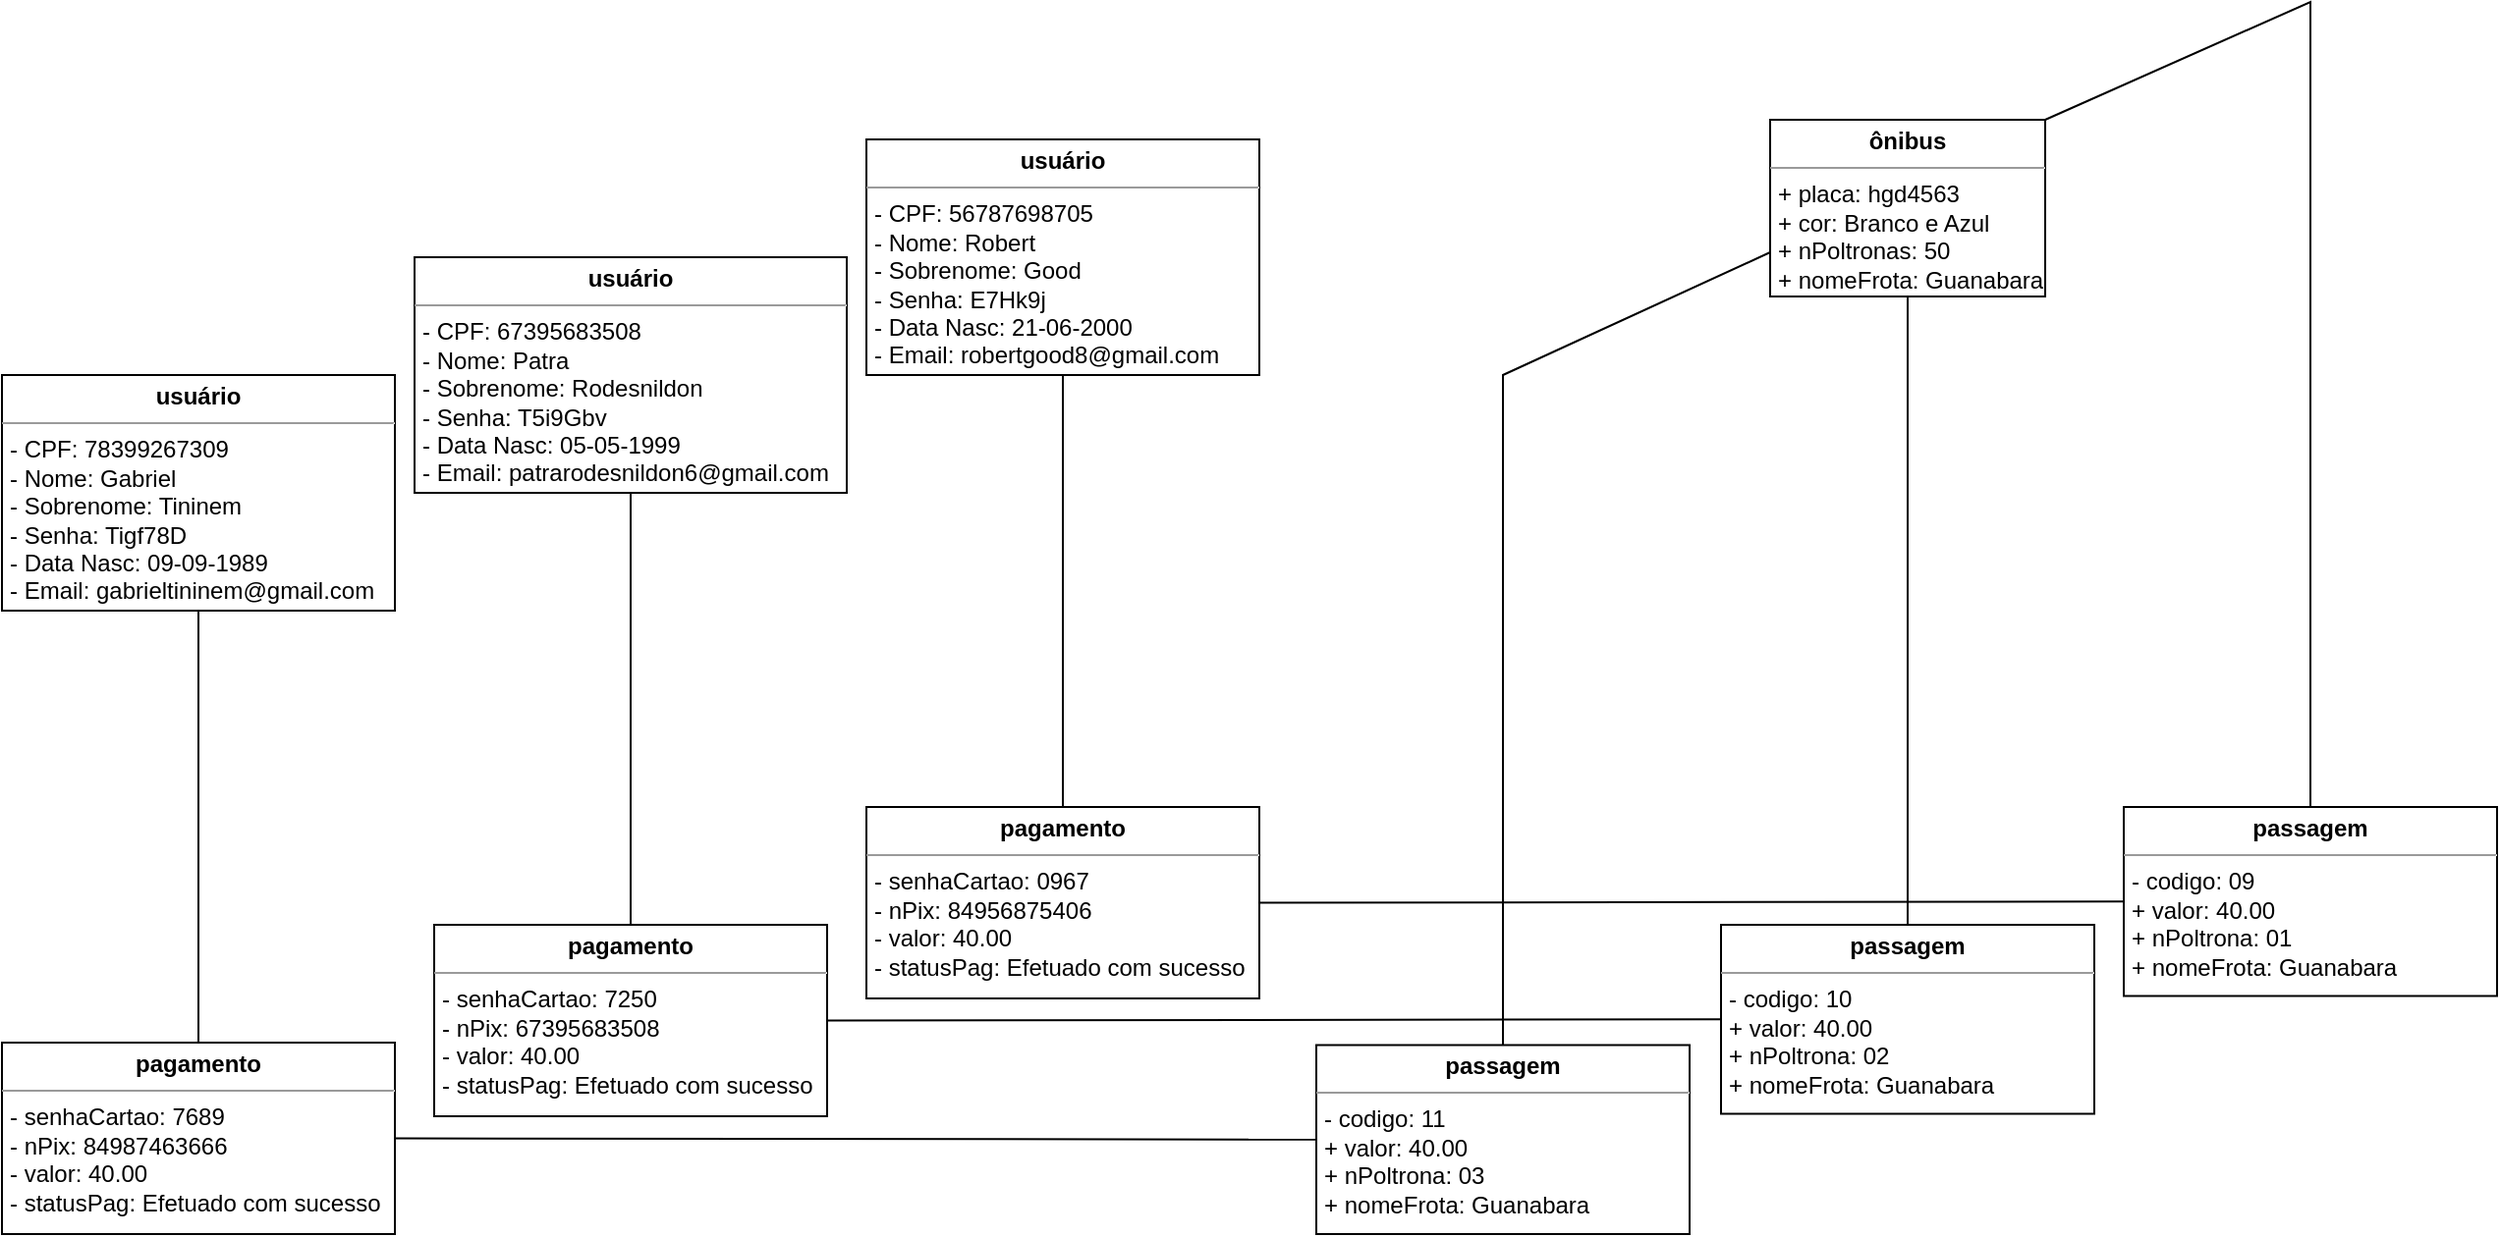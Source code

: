 <mxfile version="22.1.21" type="device">
  <diagram name="Página-1" id="3RKF1JjzjNHgDTig0lS7">
    <mxGraphModel dx="2547" dy="1865" grid="1" gridSize="10" guides="1" tooltips="1" connect="1" arrows="1" fold="1" page="1" pageScale="1" pageWidth="827" pageHeight="1169" math="0" shadow="0">
      <root>
        <mxCell id="0" />
        <mxCell id="1" parent="0" />
        <mxCell id="cj4zX5uemasjm0aPKkVh-31" value="&lt;p style=&quot;margin:0px;margin-top:4px;text-align:center;&quot;&gt;&lt;b&gt;usuário&lt;/b&gt;&lt;/p&gt;&lt;hr size=&quot;1&quot;&gt;&lt;p style=&quot;margin:0px;margin-left:4px;&quot;&gt;- CPF: 56787698705&lt;/p&gt;&lt;p style=&quot;margin:0px;margin-left:4px;&quot;&gt;- Nome: Robert&lt;br&gt;- Sobrenome: Good&lt;/p&gt;&lt;p style=&quot;margin:0px;margin-left:4px;&quot;&gt;- Senha: E7Hk9j&lt;/p&gt;&lt;p style=&quot;margin:0px;margin-left:4px;&quot;&gt;- Data Nasc: 21-06-2000&lt;/p&gt;&lt;p style=&quot;margin:0px;margin-left:4px;&quot;&gt;- Email: robertgood8@gmail.com&lt;/p&gt;&lt;p style=&quot;margin:0px;margin-left:4px;&quot;&gt;&lt;br&gt;&lt;/p&gt;" style="verticalAlign=top;align=left;overflow=fill;fontSize=12;fontFamily=Helvetica;html=1;whiteSpace=wrap;" parent="1" vertex="1">
          <mxGeometry x="90" y="60" width="200" height="120" as="geometry" />
        </mxCell>
        <mxCell id="cj4zX5uemasjm0aPKkVh-35" value="&lt;p style=&quot;margin:0px;margin-top:4px;text-align:center;&quot;&gt;&lt;b&gt;pagamento&lt;/b&gt;&lt;/p&gt;&lt;hr size=&quot;1&quot;&gt;&lt;p style=&quot;margin:0px;margin-left:4px;&quot;&gt;&lt;span style=&quot;background-color: initial;&quot;&gt;- senhaCartao: 0967&lt;/span&gt;&lt;br&gt;&lt;/p&gt;&lt;p style=&quot;margin:0px;margin-left:4px;&quot;&gt;- nPix: 84956875406&lt;/p&gt;&lt;p style=&quot;margin:0px;margin-left:4px;&quot;&gt;- valor: 40.00&lt;/p&gt;&lt;p style=&quot;margin:0px;margin-left:4px;&quot;&gt;- statusPag: Efetuado com sucesso&lt;/p&gt;" style="verticalAlign=top;align=left;overflow=fill;fontSize=12;fontFamily=Helvetica;html=1;whiteSpace=wrap;" parent="1" vertex="1">
          <mxGeometry x="90" y="400" width="200" height="97.5" as="geometry" />
        </mxCell>
        <mxCell id="cj4zX5uemasjm0aPKkVh-38" value="&lt;p style=&quot;margin:0px;margin-top:4px;text-align:center;&quot;&gt;&lt;b&gt;passagem&lt;/b&gt;&lt;/p&gt;&lt;hr size=&quot;1&quot;&gt;&lt;p style=&quot;margin:0px;margin-left:4px;&quot;&gt;- codigo: 09&lt;/p&gt;&lt;p style=&quot;margin:0px;margin-left:4px;&quot;&gt;+ valor: 40.00&lt;/p&gt;&lt;p style=&quot;margin:0px;margin-left:4px;&quot;&gt;+ nPoltrona: 01&lt;/p&gt;&lt;p style=&quot;margin:0px;margin-left:4px;&quot;&gt;+ nomeFrota: Guanabara&lt;/p&gt;" style="verticalAlign=top;align=left;overflow=fill;fontSize=12;fontFamily=Helvetica;html=1;whiteSpace=wrap;" parent="1" vertex="1">
          <mxGeometry x="730" y="400" width="190" height="96.25" as="geometry" />
        </mxCell>
        <mxCell id="cj4zX5uemasjm0aPKkVh-45" value="&lt;p style=&quot;margin:0px;margin-top:4px;text-align:center;&quot;&gt;&lt;b&gt;ônibus&lt;/b&gt;&lt;/p&gt;&lt;hr size=&quot;1&quot;&gt;&lt;p style=&quot;margin:0px;margin-left:4px;&quot;&gt;+ placa: hgd4563&lt;/p&gt;&lt;p style=&quot;margin:0px;margin-left:4px;&quot;&gt;+ cor: Branco e Azul&lt;/p&gt;&lt;p style=&quot;margin:0px;margin-left:4px;&quot;&gt;+ nPoltronas: 50&lt;/p&gt;&lt;p style=&quot;margin:0px;margin-left:4px;&quot;&gt;+ nomeFrota: Guanabara&lt;/p&gt;&lt;p style=&quot;margin:0px;margin-left:4px;&quot;&gt;&lt;br&gt;&lt;/p&gt;" style="verticalAlign=top;align=left;overflow=fill;fontSize=12;fontFamily=Helvetica;html=1;whiteSpace=wrap;" parent="1" vertex="1">
          <mxGeometry x="550" y="50" width="140" height="90" as="geometry" />
        </mxCell>
        <mxCell id="mKkUqDpSaKYzt-jenYP3-1" value="" style="endArrow=none;html=1;rounded=0;entryX=0.5;entryY=1;entryDx=0;entryDy=0;exitX=0.5;exitY=0;exitDx=0;exitDy=0;" edge="1" parent="1" source="cj4zX5uemasjm0aPKkVh-35" target="cj4zX5uemasjm0aPKkVh-31">
          <mxGeometry width="50" height="50" relative="1" as="geometry">
            <mxPoint x="410" y="330" as="sourcePoint" />
            <mxPoint x="460" y="280" as="targetPoint" />
          </mxGeometry>
        </mxCell>
        <mxCell id="mKkUqDpSaKYzt-jenYP3-2" value="" style="endArrow=none;html=1;rounded=0;exitX=1;exitY=0.5;exitDx=0;exitDy=0;entryX=0;entryY=0.5;entryDx=0;entryDy=0;" edge="1" parent="1" source="cj4zX5uemasjm0aPKkVh-35" target="cj4zX5uemasjm0aPKkVh-38">
          <mxGeometry width="50" height="50" relative="1" as="geometry">
            <mxPoint x="410" y="330" as="sourcePoint" />
            <mxPoint x="460" y="280" as="targetPoint" />
          </mxGeometry>
        </mxCell>
        <mxCell id="mKkUqDpSaKYzt-jenYP3-3" value="" style="endArrow=none;html=1;rounded=0;exitX=1;exitY=0;exitDx=0;exitDy=0;entryX=0.5;entryY=0;entryDx=0;entryDy=0;" edge="1" parent="1" source="cj4zX5uemasjm0aPKkVh-45" target="cj4zX5uemasjm0aPKkVh-38">
          <mxGeometry width="50" height="50" relative="1" as="geometry">
            <mxPoint x="330" y="389" as="sourcePoint" />
            <mxPoint x="460" y="388" as="targetPoint" />
            <Array as="points">
              <mxPoint x="825" y="-10" />
            </Array>
          </mxGeometry>
        </mxCell>
        <mxCell id="mKkUqDpSaKYzt-jenYP3-4" value="&lt;p style=&quot;margin:0px;margin-top:4px;text-align:center;&quot;&gt;&lt;b&gt;usuário&lt;/b&gt;&lt;/p&gt;&lt;hr size=&quot;1&quot;&gt;&lt;p style=&quot;margin:0px;margin-left:4px;&quot;&gt;- CPF: 67395683508&lt;/p&gt;&lt;p style=&quot;margin:0px;margin-left:4px;&quot;&gt;- Nome: Patra&lt;br&gt;- Sobrenome: Rodesnildon&lt;/p&gt;&lt;p style=&quot;margin:0px;margin-left:4px;&quot;&gt;- Senha: T5i9Gbv&lt;/p&gt;&lt;p style=&quot;margin:0px;margin-left:4px;&quot;&gt;- Data Nasc: 05-05-1999&lt;/p&gt;&lt;p style=&quot;margin:0px;margin-left:4px;&quot;&gt;- Email: patrarodesnildon6@gmail.com&lt;/p&gt;&lt;p style=&quot;margin:0px;margin-left:4px;&quot;&gt;&lt;br&gt;&lt;/p&gt;" style="verticalAlign=top;align=left;overflow=fill;fontSize=12;fontFamily=Helvetica;html=1;whiteSpace=wrap;" vertex="1" parent="1">
          <mxGeometry x="-140" y="120" width="220" height="120" as="geometry" />
        </mxCell>
        <mxCell id="mKkUqDpSaKYzt-jenYP3-6" value="&lt;p style=&quot;margin:0px;margin-top:4px;text-align:center;&quot;&gt;&lt;b&gt;pagamento&lt;/b&gt;&lt;/p&gt;&lt;hr size=&quot;1&quot;&gt;&lt;p style=&quot;margin:0px;margin-left:4px;&quot;&gt;&lt;span style=&quot;background-color: initial;&quot;&gt;- senhaCartao: 7250&lt;/span&gt;&lt;br&gt;&lt;/p&gt;&lt;p style=&quot;margin:0px;margin-left:4px;&quot;&gt;- nPix: 67395683508&lt;/p&gt;&lt;p style=&quot;margin:0px;margin-left:4px;&quot;&gt;- valor: 40.00&lt;/p&gt;&lt;p style=&quot;margin:0px;margin-left:4px;&quot;&gt;- statusPag: Efetuado com sucesso&lt;/p&gt;" style="verticalAlign=top;align=left;overflow=fill;fontSize=12;fontFamily=Helvetica;html=1;whiteSpace=wrap;" vertex="1" parent="1">
          <mxGeometry x="-130" y="460" width="200" height="97.5" as="geometry" />
        </mxCell>
        <mxCell id="mKkUqDpSaKYzt-jenYP3-7" value="" style="endArrow=none;html=1;rounded=0;entryX=0.5;entryY=1;entryDx=0;entryDy=0;exitX=0.5;exitY=0;exitDx=0;exitDy=0;" edge="1" parent="1" source="mKkUqDpSaKYzt-jenYP3-6" target="mKkUqDpSaKYzt-jenYP3-4">
          <mxGeometry width="50" height="50" relative="1" as="geometry">
            <mxPoint x="200" y="410" as="sourcePoint" />
            <mxPoint x="200" y="190" as="targetPoint" />
          </mxGeometry>
        </mxCell>
        <mxCell id="mKkUqDpSaKYzt-jenYP3-8" value="&lt;p style=&quot;margin:0px;margin-top:4px;text-align:center;&quot;&gt;&lt;b&gt;passagem&lt;/b&gt;&lt;/p&gt;&lt;hr size=&quot;1&quot;&gt;&lt;p style=&quot;margin:0px;margin-left:4px;&quot;&gt;- codigo: 10&lt;/p&gt;&lt;p style=&quot;margin:0px;margin-left:4px;&quot;&gt;+ valor: 40.00&lt;/p&gt;&lt;p style=&quot;margin:0px;margin-left:4px;&quot;&gt;+ nPoltrona: 02&lt;/p&gt;&lt;p style=&quot;margin:0px;margin-left:4px;&quot;&gt;+ nomeFrota: Guanabara&lt;/p&gt;" style="verticalAlign=top;align=left;overflow=fill;fontSize=12;fontFamily=Helvetica;html=1;whiteSpace=wrap;" vertex="1" parent="1">
          <mxGeometry x="525" y="460" width="190" height="96.25" as="geometry" />
        </mxCell>
        <mxCell id="mKkUqDpSaKYzt-jenYP3-9" value="" style="endArrow=none;html=1;rounded=0;exitX=1;exitY=0.5;exitDx=0;exitDy=0;entryX=0;entryY=0.5;entryDx=0;entryDy=0;" edge="1" parent="1" source="mKkUqDpSaKYzt-jenYP3-6" target="mKkUqDpSaKYzt-jenYP3-8">
          <mxGeometry width="50" height="50" relative="1" as="geometry">
            <mxPoint x="300" y="459" as="sourcePoint" />
            <mxPoint x="830" y="459" as="targetPoint" />
          </mxGeometry>
        </mxCell>
        <mxCell id="mKkUqDpSaKYzt-jenYP3-10" value="" style="endArrow=none;html=1;rounded=0;exitX=0.5;exitY=1;exitDx=0;exitDy=0;entryX=0.5;entryY=0;entryDx=0;entryDy=0;" edge="1" parent="1" source="cj4zX5uemasjm0aPKkVh-45" target="mKkUqDpSaKYzt-jenYP3-8">
          <mxGeometry width="50" height="50" relative="1" as="geometry">
            <mxPoint x="300" y="459" as="sourcePoint" />
            <mxPoint x="830" y="459" as="targetPoint" />
          </mxGeometry>
        </mxCell>
        <mxCell id="mKkUqDpSaKYzt-jenYP3-11" value="&lt;p style=&quot;margin:0px;margin-top:4px;text-align:center;&quot;&gt;&lt;b&gt;usuário&lt;/b&gt;&lt;/p&gt;&lt;hr size=&quot;1&quot;&gt;&lt;p style=&quot;margin:0px;margin-left:4px;&quot;&gt;- CPF: 78399267309&lt;/p&gt;&lt;p style=&quot;margin:0px;margin-left:4px;&quot;&gt;- Nome: Gabriel&lt;br&gt;- Sobrenome: Tininem&lt;/p&gt;&lt;p style=&quot;margin:0px;margin-left:4px;&quot;&gt;- Senha: Tigf78D&lt;/p&gt;&lt;p style=&quot;margin:0px;margin-left:4px;&quot;&gt;- Data Nasc: 09-09-1989&lt;/p&gt;&lt;p style=&quot;margin:0px;margin-left:4px;&quot;&gt;- Email: gabrieltininem@gmail.com&lt;/p&gt;&lt;p style=&quot;margin:0px;margin-left:4px;&quot;&gt;&lt;br&gt;&lt;/p&gt;" style="verticalAlign=top;align=left;overflow=fill;fontSize=12;fontFamily=Helvetica;html=1;whiteSpace=wrap;" vertex="1" parent="1">
          <mxGeometry x="-350" y="180" width="200" height="120" as="geometry" />
        </mxCell>
        <mxCell id="mKkUqDpSaKYzt-jenYP3-12" value="&lt;p style=&quot;margin:0px;margin-top:4px;text-align:center;&quot;&gt;&lt;b&gt;pagamento&lt;/b&gt;&lt;/p&gt;&lt;hr size=&quot;1&quot;&gt;&lt;p style=&quot;margin:0px;margin-left:4px;&quot;&gt;&lt;span style=&quot;background-color: initial;&quot;&gt;- senhaCartao: 7689&lt;/span&gt;&lt;br&gt;&lt;/p&gt;&lt;p style=&quot;margin:0px;margin-left:4px;&quot;&gt;- nPix: 84987463666&lt;/p&gt;&lt;p style=&quot;margin:0px;margin-left:4px;&quot;&gt;- valor: 40.00&lt;/p&gt;&lt;p style=&quot;margin:0px;margin-left:4px;&quot;&gt;- statusPag: Efetuado com sucesso&lt;/p&gt;" style="verticalAlign=top;align=left;overflow=fill;fontSize=12;fontFamily=Helvetica;html=1;whiteSpace=wrap;" vertex="1" parent="1">
          <mxGeometry x="-350" y="520" width="200" height="97.5" as="geometry" />
        </mxCell>
        <mxCell id="mKkUqDpSaKYzt-jenYP3-13" value="" style="endArrow=none;html=1;rounded=0;entryX=0.5;entryY=1;entryDx=0;entryDy=0;exitX=0.5;exitY=0;exitDx=0;exitDy=0;" edge="1" parent="1" source="mKkUqDpSaKYzt-jenYP3-12" target="mKkUqDpSaKYzt-jenYP3-11">
          <mxGeometry width="50" height="50" relative="1" as="geometry">
            <mxPoint x="-20" y="470" as="sourcePoint" />
            <mxPoint x="-20" y="190" as="targetPoint" />
          </mxGeometry>
        </mxCell>
        <mxCell id="mKkUqDpSaKYzt-jenYP3-14" value="&lt;p style=&quot;margin:0px;margin-top:4px;text-align:center;&quot;&gt;&lt;b&gt;passagem&lt;/b&gt;&lt;/p&gt;&lt;hr size=&quot;1&quot;&gt;&lt;p style=&quot;margin:0px;margin-left:4px;&quot;&gt;- codigo: 11&lt;/p&gt;&lt;p style=&quot;margin:0px;margin-left:4px;&quot;&gt;+ valor: 40.00&lt;/p&gt;&lt;p style=&quot;margin:0px;margin-left:4px;&quot;&gt;+ nPoltrona: 03&lt;/p&gt;&lt;p style=&quot;margin:0px;margin-left:4px;&quot;&gt;+ nomeFrota: Guanabara&lt;/p&gt;" style="verticalAlign=top;align=left;overflow=fill;fontSize=12;fontFamily=Helvetica;html=1;whiteSpace=wrap;" vertex="1" parent="1">
          <mxGeometry x="319" y="521.25" width="190" height="96.25" as="geometry" />
        </mxCell>
        <mxCell id="mKkUqDpSaKYzt-jenYP3-15" value="" style="endArrow=none;html=1;rounded=0;exitX=0;exitY=0.75;exitDx=0;exitDy=0;entryX=0.5;entryY=0;entryDx=0;entryDy=0;" edge="1" parent="1" source="cj4zX5uemasjm0aPKkVh-45" target="mKkUqDpSaKYzt-jenYP3-14">
          <mxGeometry width="50" height="50" relative="1" as="geometry">
            <mxPoint x="630" y="150" as="sourcePoint" />
            <mxPoint x="630" y="470" as="targetPoint" />
            <Array as="points">
              <mxPoint x="414" y="180" />
            </Array>
          </mxGeometry>
        </mxCell>
        <mxCell id="mKkUqDpSaKYzt-jenYP3-16" value="" style="endArrow=none;html=1;rounded=0;exitX=1;exitY=0.5;exitDx=0;exitDy=0;entryX=0;entryY=0.5;entryDx=0;entryDy=0;" edge="1" parent="1" source="mKkUqDpSaKYzt-jenYP3-12" target="mKkUqDpSaKYzt-jenYP3-14">
          <mxGeometry width="50" height="50" relative="1" as="geometry">
            <mxPoint x="80" y="519" as="sourcePoint" />
            <mxPoint x="535" y="518" as="targetPoint" />
          </mxGeometry>
        </mxCell>
      </root>
    </mxGraphModel>
  </diagram>
</mxfile>
